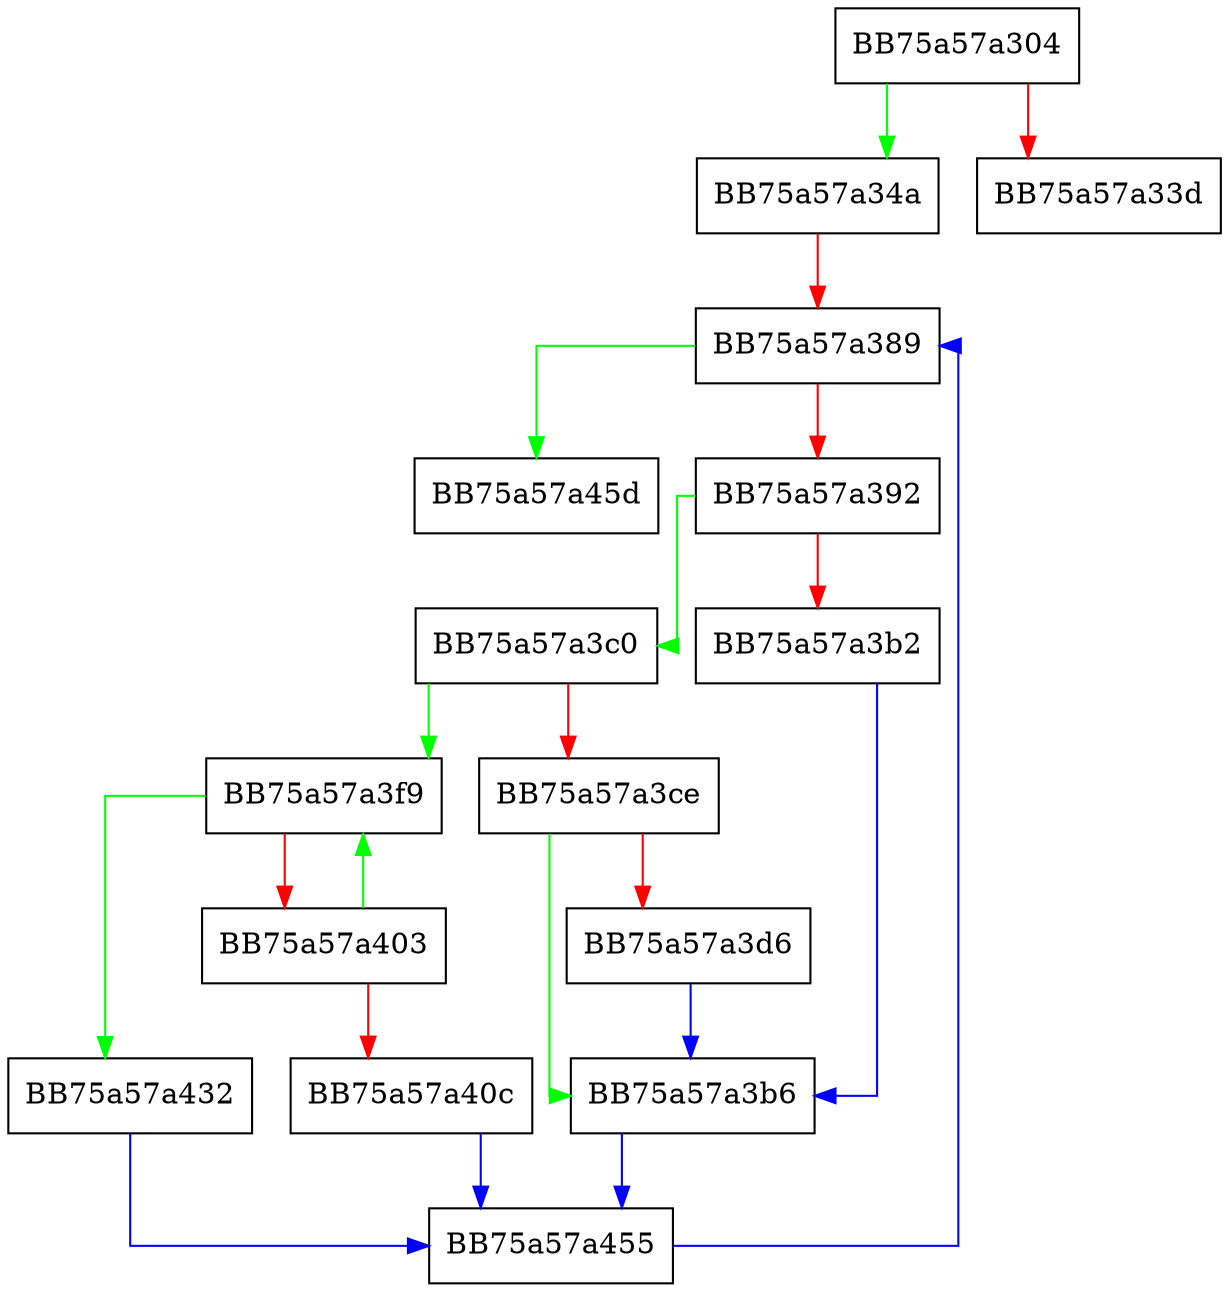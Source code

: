 digraph _Forced_rehash {
  node [shape="box"];
  graph [splines=ortho];
  BB75a57a304 -> BB75a57a34a [color="green"];
  BB75a57a304 -> BB75a57a33d [color="red"];
  BB75a57a34a -> BB75a57a389 [color="red"];
  BB75a57a389 -> BB75a57a45d [color="green"];
  BB75a57a389 -> BB75a57a392 [color="red"];
  BB75a57a392 -> BB75a57a3c0 [color="green"];
  BB75a57a392 -> BB75a57a3b2 [color="red"];
  BB75a57a3b2 -> BB75a57a3b6 [color="blue"];
  BB75a57a3b6 -> BB75a57a455 [color="blue"];
  BB75a57a3c0 -> BB75a57a3f9 [color="green"];
  BB75a57a3c0 -> BB75a57a3ce [color="red"];
  BB75a57a3ce -> BB75a57a3b6 [color="green"];
  BB75a57a3ce -> BB75a57a3d6 [color="red"];
  BB75a57a3d6 -> BB75a57a3b6 [color="blue"];
  BB75a57a3f9 -> BB75a57a432 [color="green"];
  BB75a57a3f9 -> BB75a57a403 [color="red"];
  BB75a57a403 -> BB75a57a3f9 [color="green"];
  BB75a57a403 -> BB75a57a40c [color="red"];
  BB75a57a40c -> BB75a57a455 [color="blue"];
  BB75a57a432 -> BB75a57a455 [color="blue"];
  BB75a57a455 -> BB75a57a389 [color="blue"];
}